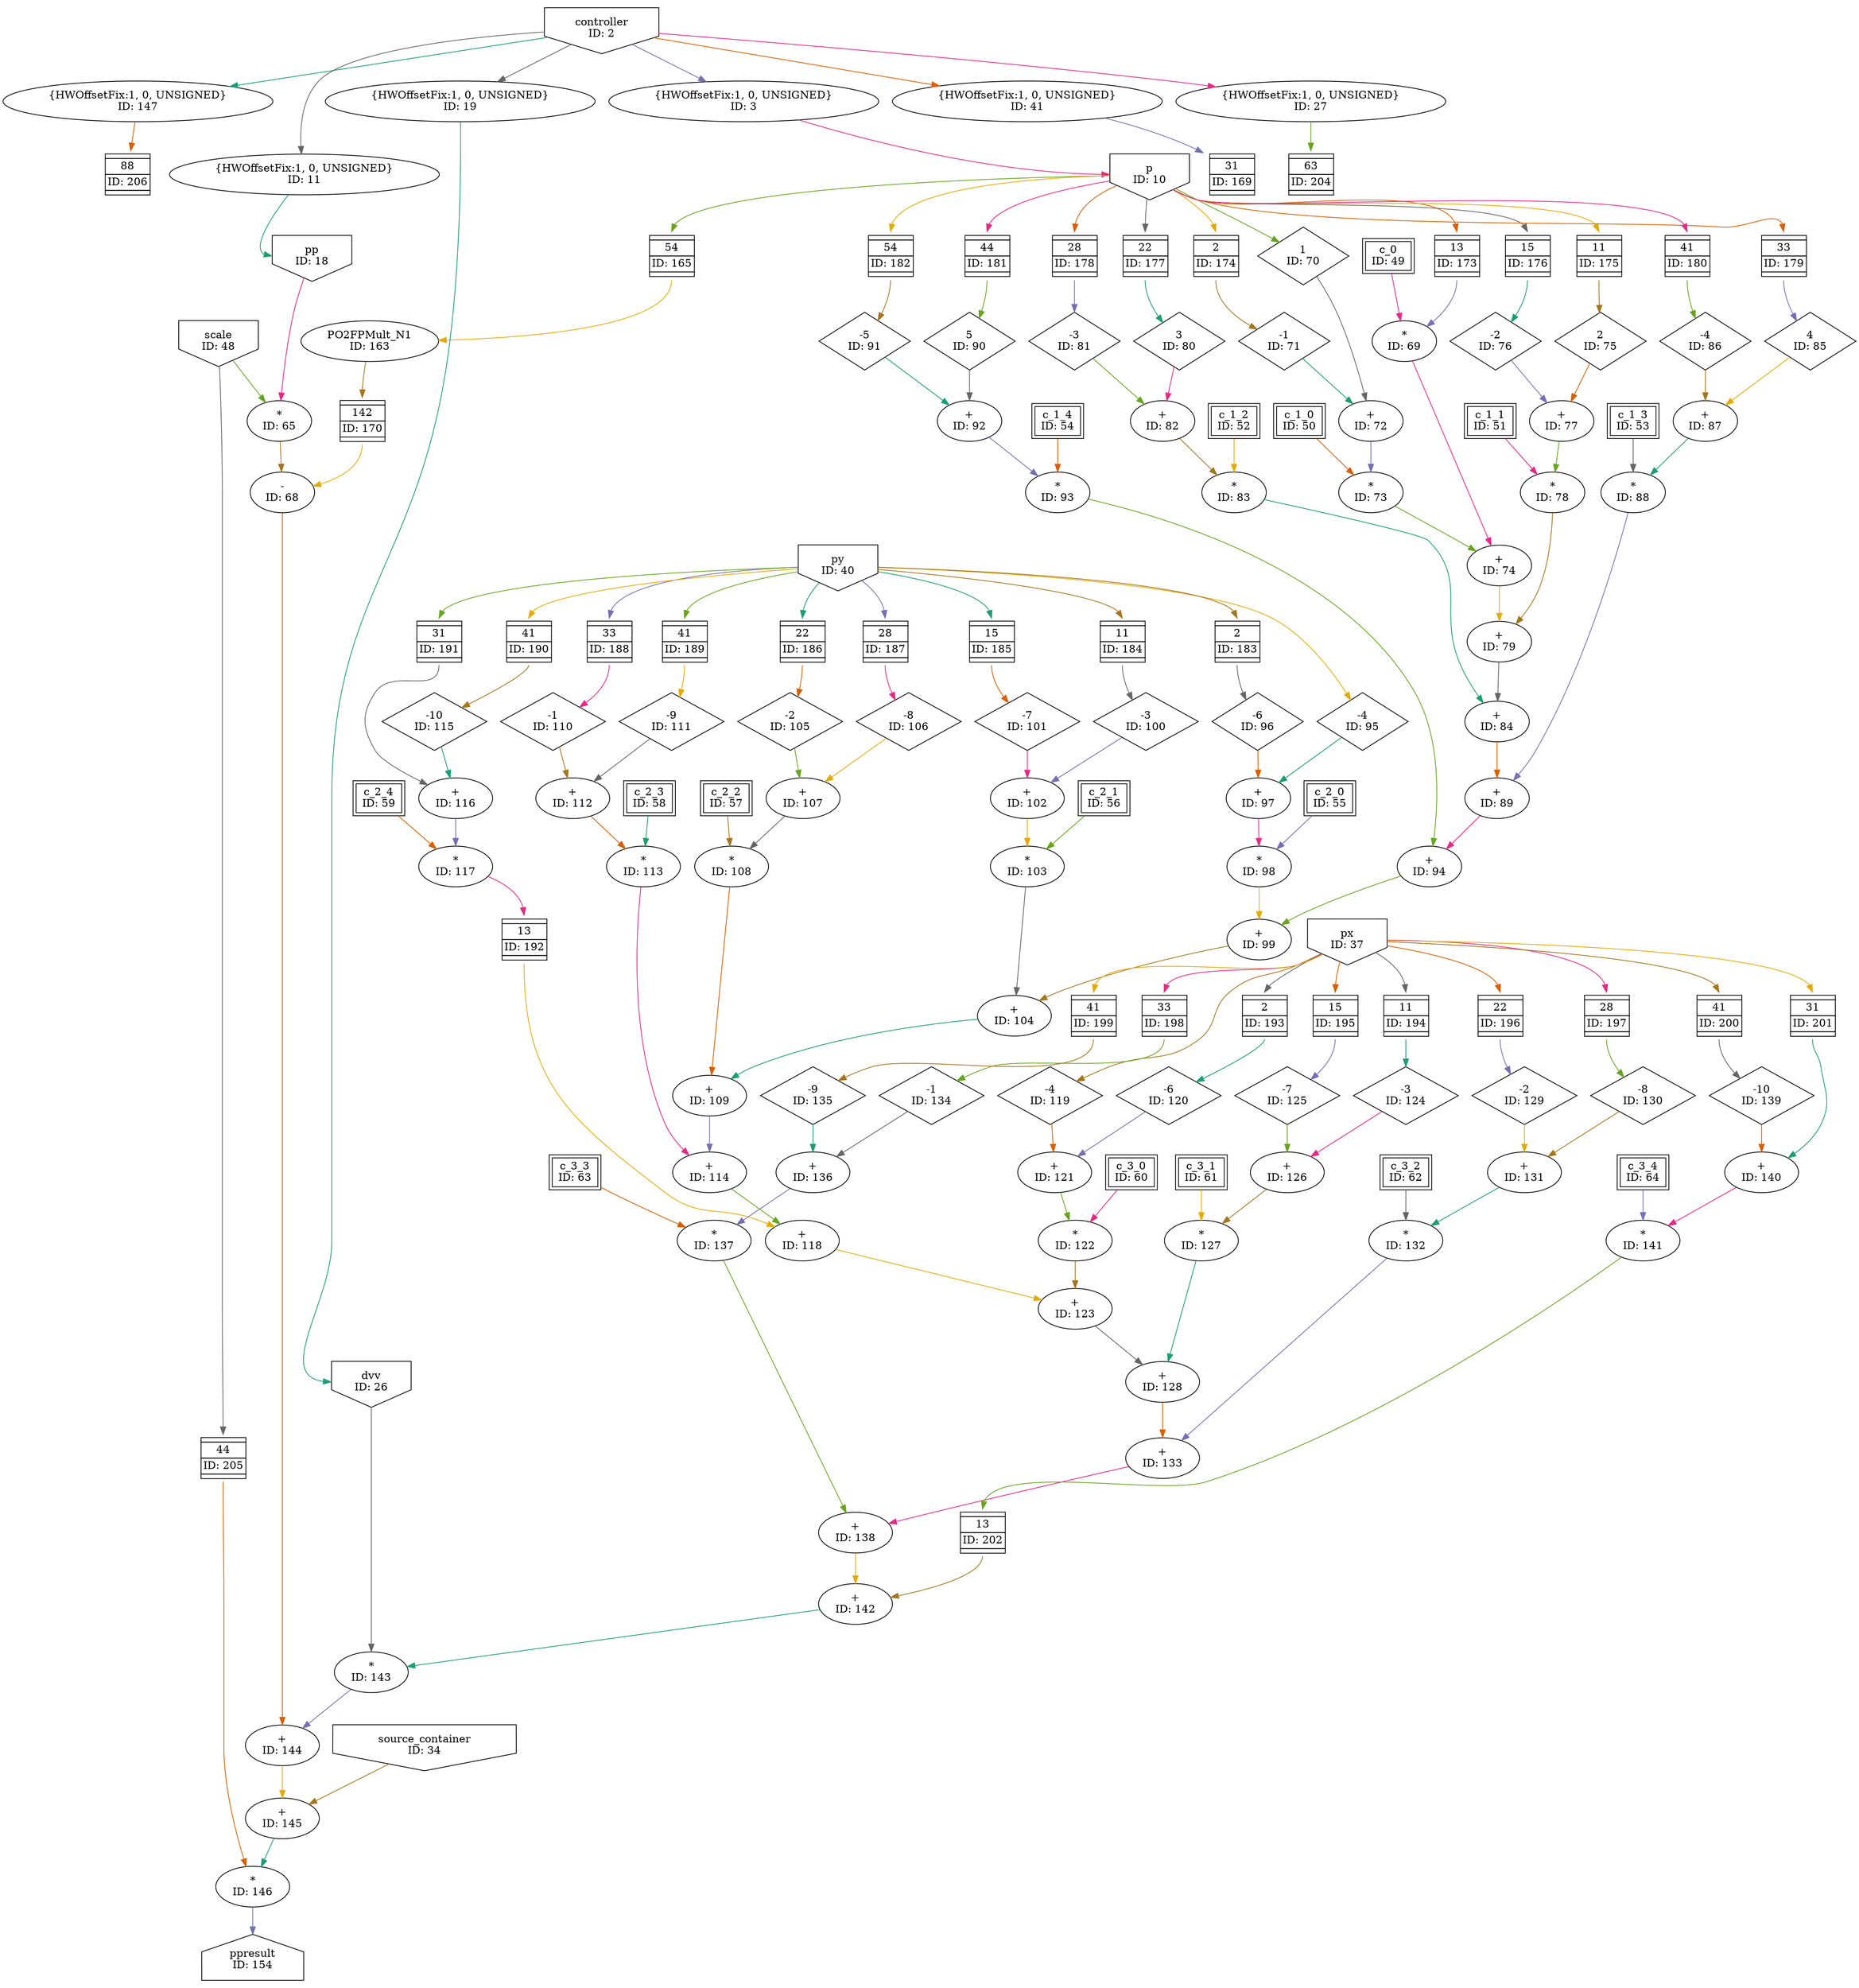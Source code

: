 digraph RTMKernel_scheduled_2{
	NodeInput2 [shape=invhouse, label="controller\nID: 2"];
	NodeCast147 [label="{HWOffsetFix:1, 0, UNSIGNED}\nID: 147"];
	NodeFIFO206 [shape=plaintext, label=<<TABLE BORDER="0" CELLSPACING="0" CELLBORDER="1"> <TR><TD></TD></TR><TR><TD>88</TD></TR><TR><TD>ID: 206</TD></TR> <TR><TD></TD></TR> </TABLE>>];
	NodeCast3 [label="{HWOffsetFix:1, 0, UNSIGNED}\nID: 3"];
	NodeInput10 [shape=invhouse, label="p\nID: 10"];
	NodeFIFO165 [shape=plaintext, label=<<TABLE BORDER="0" CELLSPACING="0" CELLBORDER="1"> <TR><TD></TD></TR><TR><TD>54</TD></TR><TR><TD>ID: 165</TD></TR> <TR><TD></TD></TR> </TABLE>>];
	NodePO2FPMult163 [label="PO2FPMult_N1\nID: 163"];
	NodeFIFO170 [shape=plaintext, label=<<TABLE BORDER="0" CELLSPACING="0" CELLBORDER="1"> <TR><TD></TD></TR><TR><TD>142</TD></TR><TR><TD>ID: 170</TD></TR> <TR><TD></TD></TR> </TABLE>>];
	NodeCast11 [label="{HWOffsetFix:1, 0, UNSIGNED}\nID: 11"];
	NodeInput18 [shape=invhouse, label="pp\nID: 18"];
	NodeCast41 [label="{HWOffsetFix:1, 0, UNSIGNED}\nID: 41"];
	NodeFIFO169 [shape=plaintext, label=<<TABLE BORDER="0" CELLSPACING="0" CELLBORDER="1"> <TR><TD></TD></TR><TR><TD>31</TD></TR><TR><TD>ID: 169</TD></TR> <TR><TD></TD></TR> </TABLE>>];
	NodeInput48 [shape=invhouse, label="scale\nID: 48"];
	NodeMul65 [label="*\nID: 65"];
	NodeSub68 [label="-\nID: 68"];
	NodeCast19 [label="{HWOffsetFix:1, 0, UNSIGNED}\nID: 19"];
	NodeInput26 [shape=invhouse, label="dvv\nID: 26"];
	NodeFIFO173 [shape=plaintext, label=<<TABLE BORDER="0" CELLSPACING="0" CELLBORDER="1"> <TR><TD></TD></TR><TR><TD>13</TD></TR><TR><TD>ID: 173</TD></TR> <TR><TD></TD></TR> </TABLE>>];
	NodeInputMappedReg49 [shape=box, peripheries=2, label="c_0\nID: 49"];
	NodeMul69 [label="*\nID: 69"];
	NodeInputMappedReg50 [shape=box, peripheries=2, label="c_1_0\nID: 50"];
	NodeStreamOffset70 [shape=diamond, label="1\nID: 70"];
	NodeFIFO174 [shape=plaintext, label=<<TABLE BORDER="0" CELLSPACING="0" CELLBORDER="1"> <TR><TD></TD></TR><TR><TD>2</TD></TR><TR><TD>ID: 174</TD></TR> <TR><TD></TD></TR> </TABLE>>];
	NodeStreamOffset71 [shape=diamond, label="-1\nID: 71"];
	NodeAdd72 [label="+\nID: 72"];
	NodeMul73 [label="*\nID: 73"];
	NodeAdd74 [label="+\nID: 74"];
	NodeInputMappedReg51 [shape=box, peripheries=2, label="c_1_1\nID: 51"];
	NodeFIFO175 [shape=plaintext, label=<<TABLE BORDER="0" CELLSPACING="0" CELLBORDER="1"> <TR><TD></TD></TR><TR><TD>11</TD></TR><TR><TD>ID: 175</TD></TR> <TR><TD></TD></TR> </TABLE>>];
	NodeStreamOffset75 [shape=diamond, label="2\nID: 75"];
	NodeFIFO176 [shape=plaintext, label=<<TABLE BORDER="0" CELLSPACING="0" CELLBORDER="1"> <TR><TD></TD></TR><TR><TD>15</TD></TR><TR><TD>ID: 176</TD></TR> <TR><TD></TD></TR> </TABLE>>];
	NodeStreamOffset76 [shape=diamond, label="-2\nID: 76"];
	NodeAdd77 [label="+\nID: 77"];
	NodeMul78 [label="*\nID: 78"];
	NodeAdd79 [label="+\nID: 79"];
	NodeInputMappedReg52 [shape=box, peripheries=2, label="c_1_2\nID: 52"];
	NodeFIFO177 [shape=plaintext, label=<<TABLE BORDER="0" CELLSPACING="0" CELLBORDER="1"> <TR><TD></TD></TR><TR><TD>22</TD></TR><TR><TD>ID: 177</TD></TR> <TR><TD></TD></TR> </TABLE>>];
	NodeStreamOffset80 [shape=diamond, label="3\nID: 80"];
	NodeFIFO178 [shape=plaintext, label=<<TABLE BORDER="0" CELLSPACING="0" CELLBORDER="1"> <TR><TD></TD></TR><TR><TD>28</TD></TR><TR><TD>ID: 178</TD></TR> <TR><TD></TD></TR> </TABLE>>];
	NodeStreamOffset81 [shape=diamond, label="-3\nID: 81"];
	NodeAdd82 [label="+\nID: 82"];
	NodeMul83 [label="*\nID: 83"];
	NodeAdd84 [label="+\nID: 84"];
	NodeInputMappedReg53 [shape=box, peripheries=2, label="c_1_3\nID: 53"];
	NodeFIFO179 [shape=plaintext, label=<<TABLE BORDER="0" CELLSPACING="0" CELLBORDER="1"> <TR><TD></TD></TR><TR><TD>33</TD></TR><TR><TD>ID: 179</TD></TR> <TR><TD></TD></TR> </TABLE>>];
	NodeStreamOffset85 [shape=diamond, label="4\nID: 85"];
	NodeFIFO180 [shape=plaintext, label=<<TABLE BORDER="0" CELLSPACING="0" CELLBORDER="1"> <TR><TD></TD></TR><TR><TD>41</TD></TR><TR><TD>ID: 180</TD></TR> <TR><TD></TD></TR> </TABLE>>];
	NodeStreamOffset86 [shape=diamond, label="-4\nID: 86"];
	NodeAdd87 [label="+\nID: 87"];
	NodeMul88 [label="*\nID: 88"];
	NodeAdd89 [label="+\nID: 89"];
	NodeInputMappedReg54 [shape=box, peripheries=2, label="c_1_4\nID: 54"];
	NodeFIFO181 [shape=plaintext, label=<<TABLE BORDER="0" CELLSPACING="0" CELLBORDER="1"> <TR><TD></TD></TR><TR><TD>44</TD></TR><TR><TD>ID: 181</TD></TR> <TR><TD></TD></TR> </TABLE>>];
	NodeStreamOffset90 [shape=diamond, label="5\nID: 90"];
	NodeFIFO182 [shape=plaintext, label=<<TABLE BORDER="0" CELLSPACING="0" CELLBORDER="1"> <TR><TD></TD></TR><TR><TD>54</TD></TR><TR><TD>ID: 182</TD></TR> <TR><TD></TD></TR> </TABLE>>];
	NodeStreamOffset91 [shape=diamond, label="-5\nID: 91"];
	NodeAdd92 [label="+\nID: 92"];
	NodeMul93 [label="*\nID: 93"];
	NodeAdd94 [label="+\nID: 94"];
	NodeInputMappedReg55 [shape=box, peripheries=2, label="c_2_0\nID: 55"];
	NodeInput40 [shape=invhouse, label="py\nID: 40"];
	NodeStreamOffset95 [shape=diamond, label="-4\nID: 95"];
	NodeFIFO183 [shape=plaintext, label=<<TABLE BORDER="0" CELLSPACING="0" CELLBORDER="1"> <TR><TD></TD></TR><TR><TD>2</TD></TR><TR><TD>ID: 183</TD></TR> <TR><TD></TD></TR> </TABLE>>];
	NodeStreamOffset96 [shape=diamond, label="-6\nID: 96"];
	NodeAdd97 [label="+\nID: 97"];
	NodeMul98 [label="*\nID: 98"];
	NodeAdd99 [label="+\nID: 99"];
	NodeInputMappedReg56 [shape=box, peripheries=2, label="c_2_1\nID: 56"];
	NodeFIFO184 [shape=plaintext, label=<<TABLE BORDER="0" CELLSPACING="0" CELLBORDER="1"> <TR><TD></TD></TR><TR><TD>11</TD></TR><TR><TD>ID: 184</TD></TR> <TR><TD></TD></TR> </TABLE>>];
	NodeStreamOffset100 [shape=diamond, label="-3\nID: 100"];
	NodeFIFO185 [shape=plaintext, label=<<TABLE BORDER="0" CELLSPACING="0" CELLBORDER="1"> <TR><TD></TD></TR><TR><TD>15</TD></TR><TR><TD>ID: 185</TD></TR> <TR><TD></TD></TR> </TABLE>>];
	NodeStreamOffset101 [shape=diamond, label="-7\nID: 101"];
	NodeAdd102 [label="+\nID: 102"];
	NodeMul103 [label="*\nID: 103"];
	NodeAdd104 [label="+\nID: 104"];
	NodeInputMappedReg57 [shape=box, peripheries=2, label="c_2_2\nID: 57"];
	NodeFIFO186 [shape=plaintext, label=<<TABLE BORDER="0" CELLSPACING="0" CELLBORDER="1"> <TR><TD></TD></TR><TR><TD>22</TD></TR><TR><TD>ID: 186</TD></TR> <TR><TD></TD></TR> </TABLE>>];
	NodeStreamOffset105 [shape=diamond, label="-2\nID: 105"];
	NodeFIFO187 [shape=plaintext, label=<<TABLE BORDER="0" CELLSPACING="0" CELLBORDER="1"> <TR><TD></TD></TR><TR><TD>28</TD></TR><TR><TD>ID: 187</TD></TR> <TR><TD></TD></TR> </TABLE>>];
	NodeStreamOffset106 [shape=diamond, label="-8\nID: 106"];
	NodeAdd107 [label="+\nID: 107"];
	NodeMul108 [label="*\nID: 108"];
	NodeAdd109 [label="+\nID: 109"];
	NodeInputMappedReg58 [shape=box, peripheries=2, label="c_2_3\nID: 58"];
	NodeFIFO188 [shape=plaintext, label=<<TABLE BORDER="0" CELLSPACING="0" CELLBORDER="1"> <TR><TD></TD></TR><TR><TD>33</TD></TR><TR><TD>ID: 188</TD></TR> <TR><TD></TD></TR> </TABLE>>];
	NodeStreamOffset110 [shape=diamond, label="-1\nID: 110"];
	NodeFIFO189 [shape=plaintext, label=<<TABLE BORDER="0" CELLSPACING="0" CELLBORDER="1"> <TR><TD></TD></TR><TR><TD>41</TD></TR><TR><TD>ID: 189</TD></TR> <TR><TD></TD></TR> </TABLE>>];
	NodeStreamOffset111 [shape=diamond, label="-9\nID: 111"];
	NodeAdd112 [label="+\nID: 112"];
	NodeMul113 [label="*\nID: 113"];
	NodeAdd114 [label="+\nID: 114"];
	NodeInputMappedReg59 [shape=box, peripheries=2, label="c_2_4\nID: 59"];
	NodeFIFO191 [shape=plaintext, label=<<TABLE BORDER="0" CELLSPACING="0" CELLBORDER="1"> <TR><TD></TD></TR><TR><TD>31</TD></TR><TR><TD>ID: 191</TD></TR> <TR><TD></TD></TR> </TABLE>>];
	NodeFIFO190 [shape=plaintext, label=<<TABLE BORDER="0" CELLSPACING="0" CELLBORDER="1"> <TR><TD></TD></TR><TR><TD>41</TD></TR><TR><TD>ID: 190</TD></TR> <TR><TD></TD></TR> </TABLE>>];
	NodeStreamOffset115 [shape=diamond, label="-10\nID: 115"];
	NodeAdd116 [label="+\nID: 116"];
	NodeMul117 [label="*\nID: 117"];
	NodeFIFO192 [shape=plaintext, label=<<TABLE BORDER="0" CELLSPACING="0" CELLBORDER="1"> <TR><TD></TD></TR><TR><TD>13</TD></TR><TR><TD>ID: 192</TD></TR> <TR><TD></TD></TR> </TABLE>>];
	NodeAdd118 [label="+\nID: 118"];
	NodeInputMappedReg60 [shape=box, peripheries=2, label="c_3_0\nID: 60"];
	NodeInput37 [shape=invhouse, label="px\nID: 37"];
	NodeStreamOffset119 [shape=diamond, label="-4\nID: 119"];
	NodeFIFO193 [shape=plaintext, label=<<TABLE BORDER="0" CELLSPACING="0" CELLBORDER="1"> <TR><TD></TD></TR><TR><TD>2</TD></TR><TR><TD>ID: 193</TD></TR> <TR><TD></TD></TR> </TABLE>>];
	NodeStreamOffset120 [shape=diamond, label="-6\nID: 120"];
	NodeAdd121 [label="+\nID: 121"];
	NodeMul122 [label="*\nID: 122"];
	NodeAdd123 [label="+\nID: 123"];
	NodeInputMappedReg61 [shape=box, peripheries=2, label="c_3_1\nID: 61"];
	NodeFIFO194 [shape=plaintext, label=<<TABLE BORDER="0" CELLSPACING="0" CELLBORDER="1"> <TR><TD></TD></TR><TR><TD>11</TD></TR><TR><TD>ID: 194</TD></TR> <TR><TD></TD></TR> </TABLE>>];
	NodeStreamOffset124 [shape=diamond, label="-3\nID: 124"];
	NodeFIFO195 [shape=plaintext, label=<<TABLE BORDER="0" CELLSPACING="0" CELLBORDER="1"> <TR><TD></TD></TR><TR><TD>15</TD></TR><TR><TD>ID: 195</TD></TR> <TR><TD></TD></TR> </TABLE>>];
	NodeStreamOffset125 [shape=diamond, label="-7\nID: 125"];
	NodeAdd126 [label="+\nID: 126"];
	NodeMul127 [label="*\nID: 127"];
	NodeAdd128 [label="+\nID: 128"];
	NodeInputMappedReg62 [shape=box, peripheries=2, label="c_3_2\nID: 62"];
	NodeFIFO196 [shape=plaintext, label=<<TABLE BORDER="0" CELLSPACING="0" CELLBORDER="1"> <TR><TD></TD></TR><TR><TD>22</TD></TR><TR><TD>ID: 196</TD></TR> <TR><TD></TD></TR> </TABLE>>];
	NodeStreamOffset129 [shape=diamond, label="-2\nID: 129"];
	NodeFIFO197 [shape=plaintext, label=<<TABLE BORDER="0" CELLSPACING="0" CELLBORDER="1"> <TR><TD></TD></TR><TR><TD>28</TD></TR><TR><TD>ID: 197</TD></TR> <TR><TD></TD></TR> </TABLE>>];
	NodeStreamOffset130 [shape=diamond, label="-8\nID: 130"];
	NodeAdd131 [label="+\nID: 131"];
	NodeMul132 [label="*\nID: 132"];
	NodeAdd133 [label="+\nID: 133"];
	NodeInputMappedReg63 [shape=box, peripheries=2, label="c_3_3\nID: 63"];
	NodeFIFO198 [shape=plaintext, label=<<TABLE BORDER="0" CELLSPACING="0" CELLBORDER="1"> <TR><TD></TD></TR><TR><TD>33</TD></TR><TR><TD>ID: 198</TD></TR> <TR><TD></TD></TR> </TABLE>>];
	NodeStreamOffset134 [shape=diamond, label="-1\nID: 134"];
	NodeFIFO199 [shape=plaintext, label=<<TABLE BORDER="0" CELLSPACING="0" CELLBORDER="1"> <TR><TD></TD></TR><TR><TD>41</TD></TR><TR><TD>ID: 199</TD></TR> <TR><TD></TD></TR> </TABLE>>];
	NodeStreamOffset135 [shape=diamond, label="-9\nID: 135"];
	NodeAdd136 [label="+\nID: 136"];
	NodeMul137 [label="*\nID: 137"];
	NodeAdd138 [label="+\nID: 138"];
	NodeInputMappedReg64 [shape=box, peripheries=2, label="c_3_4\nID: 64"];
	NodeFIFO201 [shape=plaintext, label=<<TABLE BORDER="0" CELLSPACING="0" CELLBORDER="1"> <TR><TD></TD></TR><TR><TD>31</TD></TR><TR><TD>ID: 201</TD></TR> <TR><TD></TD></TR> </TABLE>>];
	NodeFIFO200 [shape=plaintext, label=<<TABLE BORDER="0" CELLSPACING="0" CELLBORDER="1"> <TR><TD></TD></TR><TR><TD>41</TD></TR><TR><TD>ID: 200</TD></TR> <TR><TD></TD></TR> </TABLE>>];
	NodeStreamOffset139 [shape=diamond, label="-10\nID: 139"];
	NodeAdd140 [label="+\nID: 140"];
	NodeMul141 [label="*\nID: 141"];
	NodeFIFO202 [shape=plaintext, label=<<TABLE BORDER="0" CELLSPACING="0" CELLBORDER="1"> <TR><TD></TD></TR><TR><TD>13</TD></TR><TR><TD>ID: 202</TD></TR> <TR><TD></TD></TR> </TABLE>>];
	NodeAdd142 [label="+\nID: 142"];
	NodeMul143 [label="*\nID: 143"];
	NodeAdd144 [label="+\nID: 144"];
	NodeCast27 [label="{HWOffsetFix:1, 0, UNSIGNED}\nID: 27"];
	NodeFIFO204 [shape=plaintext, label=<<TABLE BORDER="0" CELLSPACING="0" CELLBORDER="1"> <TR><TD></TD></TR><TR><TD>63</TD></TR><TR><TD>ID: 204</TD></TR> <TR><TD></TD></TR> </TABLE>>];
	NodeInput34 [shape=invhouse, label="source_container\nID: 34"];
	NodeAdd145 [label="+\nID: 145"];
	NodeFIFO205 [shape=plaintext, label=<<TABLE BORDER="0" CELLSPACING="0" CELLBORDER="1"> <TR><TD></TD></TR><TR><TD>44</TD></TR><TR><TD>ID: 205</TD></TR> <TR><TD></TD></TR> </TABLE>>];
	NodeMul146 [label="*\nID: 146"];
	NodeOutput154 [shape=house, label="ppresult\nID: 154"];
	NodeInput2 -> NodeCast147[color="/dark28/1" photon_data="EDGE,SrcNode:2,SrcNodePort:data"];
	NodeCast147 -> NodeFIFO206[color="/dark28/2" ];
	NodeInput2 -> NodeCast3[color="/dark28/3" photon_data="EDGE,SrcNode:2,SrcNodePort:data"];
	NodeCast3 -> NodeInput10[headport="w" color="/dark28/4" ];
	NodeInput10 -> NodeFIFO165[headport="n" color="/dark28/5" photon_data="EDGE,SrcNode:10,SrcNodePort:data"];
	NodeFIFO165 -> NodePO2FPMult163[tailport="s" color="/dark28/6" photon_data="EDGE,SrcNode:165,SrcNodePort:output"];
	NodePO2FPMult163 -> NodeFIFO170[headport="n" color="/dark28/7" photon_data="EDGE,SrcNode:163,SrcNodePort:floatOut"];
	NodeInput2 -> NodeCast11[color="/dark28/8" photon_data="EDGE,SrcNode:2,SrcNodePort:data"];
	NodeCast11 -> NodeInput18[headport="w" color="/dark28/1" ];
	NodeInput2 -> NodeCast41[color="/dark28/2" photon_data="EDGE,SrcNode:2,SrcNodePort:data"];
	NodeCast41 -> NodeFIFO169[color="/dark28/3" ];
	NodeInput18 -> NodeMul65[color="/dark28/4" photon_data="EDGE,SrcNode:18,SrcNodePort:data"];
	NodeInput48 -> NodeMul65[color="/dark28/5" photon_data="EDGE,SrcNode:48,SrcNodePort:data"];
	NodeFIFO170 -> NodeSub68[tailport="s" color="/dark28/6" photon_data="EDGE,SrcNode:170,SrcNodePort:output"];
	NodeMul65 -> NodeSub68[color="/dark28/7" photon_data="EDGE,SrcNode:65,SrcNodePort:result"];
	NodeInput2 -> NodeCast19[color="/dark28/8" photon_data="EDGE,SrcNode:2,SrcNodePort:data"];
	NodeCast19 -> NodeInput26[headport="w" color="/dark28/1" ];
	NodeInput10 -> NodeFIFO173[headport="n" color="/dark28/2" photon_data="EDGE,SrcNode:10,SrcNodePort:data"];
	NodeFIFO173 -> NodeMul69[tailport="s" color="/dark28/3" photon_data="EDGE,SrcNode:173,SrcNodePort:output"];
	NodeInputMappedReg49 -> NodeMul69[color="/dark28/4" photon_data="EDGE,SrcNode:49,SrcNodePort:c_0"];
	NodeInput10 -> NodeStreamOffset70[color="/dark28/5" photon_data="EDGE,SrcNode:10,SrcNodePort:data"];
	NodeInput10 -> NodeFIFO174[headport="n" color="/dark28/6" photon_data="EDGE,SrcNode:10,SrcNodePort:data"];
	NodeFIFO174 -> NodeStreamOffset71[tailport="s" color="/dark28/7" photon_data="EDGE,SrcNode:174,SrcNodePort:output"];
	NodeStreamOffset70 -> NodeAdd72[color="/dark28/8" photon_data="EDGE,SrcNode:70,SrcNodePort:output"];
	NodeStreamOffset71 -> NodeAdd72[color="/dark28/1" photon_data="EDGE,SrcNode:71,SrcNodePort:output"];
	NodeInputMappedReg50 -> NodeMul73[color="/dark28/2" photon_data="EDGE,SrcNode:50,SrcNodePort:c_1_0"];
	NodeAdd72 -> NodeMul73[color="/dark28/3" photon_data="EDGE,SrcNode:72,SrcNodePort:result"];
	NodeMul69 -> NodeAdd74[color="/dark28/4" photon_data="EDGE,SrcNode:69,SrcNodePort:result"];
	NodeMul73 -> NodeAdd74[color="/dark28/5" photon_data="EDGE,SrcNode:73,SrcNodePort:result"];
	NodeInput10 -> NodeFIFO175[headport="n" color="/dark28/6" photon_data="EDGE,SrcNode:10,SrcNodePort:data"];
	NodeFIFO175 -> NodeStreamOffset75[tailport="s" color="/dark28/7" photon_data="EDGE,SrcNode:175,SrcNodePort:output"];
	NodeInput10 -> NodeFIFO176[headport="n" color="/dark28/8" photon_data="EDGE,SrcNode:10,SrcNodePort:data"];
	NodeFIFO176 -> NodeStreamOffset76[tailport="s" color="/dark28/1" photon_data="EDGE,SrcNode:176,SrcNodePort:output"];
	NodeStreamOffset75 -> NodeAdd77[color="/dark28/2" photon_data="EDGE,SrcNode:75,SrcNodePort:output"];
	NodeStreamOffset76 -> NodeAdd77[color="/dark28/3" photon_data="EDGE,SrcNode:76,SrcNodePort:output"];
	NodeInputMappedReg51 -> NodeMul78[color="/dark28/4" photon_data="EDGE,SrcNode:51,SrcNodePort:c_1_1"];
	NodeAdd77 -> NodeMul78[color="/dark28/5" photon_data="EDGE,SrcNode:77,SrcNodePort:result"];
	NodeAdd74 -> NodeAdd79[color="/dark28/6" photon_data="EDGE,SrcNode:74,SrcNodePort:result"];
	NodeMul78 -> NodeAdd79[color="/dark28/7" photon_data="EDGE,SrcNode:78,SrcNodePort:result"];
	NodeInput10 -> NodeFIFO177[headport="n" color="/dark28/8" photon_data="EDGE,SrcNode:10,SrcNodePort:data"];
	NodeFIFO177 -> NodeStreamOffset80[tailport="s" color="/dark28/1" photon_data="EDGE,SrcNode:177,SrcNodePort:output"];
	NodeInput10 -> NodeFIFO178[headport="n" color="/dark28/2" photon_data="EDGE,SrcNode:10,SrcNodePort:data"];
	NodeFIFO178 -> NodeStreamOffset81[tailport="s" color="/dark28/3" photon_data="EDGE,SrcNode:178,SrcNodePort:output"];
	NodeStreamOffset80 -> NodeAdd82[color="/dark28/4" photon_data="EDGE,SrcNode:80,SrcNodePort:output"];
	NodeStreamOffset81 -> NodeAdd82[color="/dark28/5" photon_data="EDGE,SrcNode:81,SrcNodePort:output"];
	NodeInputMappedReg52 -> NodeMul83[color="/dark28/6" photon_data="EDGE,SrcNode:52,SrcNodePort:c_1_2"];
	NodeAdd82 -> NodeMul83[color="/dark28/7" photon_data="EDGE,SrcNode:82,SrcNodePort:result"];
	NodeAdd79 -> NodeAdd84[color="/dark28/8" photon_data="EDGE,SrcNode:79,SrcNodePort:result"];
	NodeMul83 -> NodeAdd84[color="/dark28/1" photon_data="EDGE,SrcNode:83,SrcNodePort:result"];
	NodeInput10 -> NodeFIFO179[headport="n" color="/dark28/2" photon_data="EDGE,SrcNode:10,SrcNodePort:data"];
	NodeFIFO179 -> NodeStreamOffset85[tailport="s" color="/dark28/3" photon_data="EDGE,SrcNode:179,SrcNodePort:output"];
	NodeInput10 -> NodeFIFO180[headport="n" color="/dark28/4" photon_data="EDGE,SrcNode:10,SrcNodePort:data"];
	NodeFIFO180 -> NodeStreamOffset86[tailport="s" color="/dark28/5" photon_data="EDGE,SrcNode:180,SrcNodePort:output"];
	NodeStreamOffset85 -> NodeAdd87[color="/dark28/6" photon_data="EDGE,SrcNode:85,SrcNodePort:output"];
	NodeStreamOffset86 -> NodeAdd87[color="/dark28/7" photon_data="EDGE,SrcNode:86,SrcNodePort:output"];
	NodeInputMappedReg53 -> NodeMul88[color="/dark28/8" photon_data="EDGE,SrcNode:53,SrcNodePort:c_1_3"];
	NodeAdd87 -> NodeMul88[color="/dark28/1" photon_data="EDGE,SrcNode:87,SrcNodePort:result"];
	NodeAdd84 -> NodeAdd89[color="/dark28/2" photon_data="EDGE,SrcNode:84,SrcNodePort:result"];
	NodeMul88 -> NodeAdd89[color="/dark28/3" photon_data="EDGE,SrcNode:88,SrcNodePort:result"];
	NodeInput10 -> NodeFIFO181[headport="n" color="/dark28/4" photon_data="EDGE,SrcNode:10,SrcNodePort:data"];
	NodeFIFO181 -> NodeStreamOffset90[tailport="s" color="/dark28/5" photon_data="EDGE,SrcNode:181,SrcNodePort:output"];
	NodeInput10 -> NodeFIFO182[headport="n" color="/dark28/6" photon_data="EDGE,SrcNode:10,SrcNodePort:data"];
	NodeFIFO182 -> NodeStreamOffset91[tailport="s" color="/dark28/7" photon_data="EDGE,SrcNode:182,SrcNodePort:output"];
	NodeStreamOffset90 -> NodeAdd92[color="/dark28/8" photon_data="EDGE,SrcNode:90,SrcNodePort:output"];
	NodeStreamOffset91 -> NodeAdd92[color="/dark28/1" photon_data="EDGE,SrcNode:91,SrcNodePort:output"];
	NodeInputMappedReg54 -> NodeMul93[color="/dark28/2" photon_data="EDGE,SrcNode:54,SrcNodePort:c_1_4"];
	NodeAdd92 -> NodeMul93[color="/dark28/3" photon_data="EDGE,SrcNode:92,SrcNodePort:result"];
	NodeAdd89 -> NodeAdd94[color="/dark28/4" photon_data="EDGE,SrcNode:89,SrcNodePort:result"];
	NodeMul93 -> NodeAdd94[color="/dark28/5" photon_data="EDGE,SrcNode:93,SrcNodePort:result"];
	NodeInput40 -> NodeStreamOffset95[color="/dark28/6" photon_data="EDGE,SrcNode:40,SrcNodePort:data"];
	NodeInput40 -> NodeFIFO183[headport="n" color="/dark28/7" photon_data="EDGE,SrcNode:40,SrcNodePort:data"];
	NodeFIFO183 -> NodeStreamOffset96[tailport="s" color="/dark28/8" photon_data="EDGE,SrcNode:183,SrcNodePort:output"];
	NodeStreamOffset95 -> NodeAdd97[color="/dark28/1" photon_data="EDGE,SrcNode:95,SrcNodePort:output"];
	NodeStreamOffset96 -> NodeAdd97[color="/dark28/2" photon_data="EDGE,SrcNode:96,SrcNodePort:output"];
	NodeInputMappedReg55 -> NodeMul98[color="/dark28/3" photon_data="EDGE,SrcNode:55,SrcNodePort:c_2_0"];
	NodeAdd97 -> NodeMul98[color="/dark28/4" photon_data="EDGE,SrcNode:97,SrcNodePort:result"];
	NodeAdd94 -> NodeAdd99[color="/dark28/5" photon_data="EDGE,SrcNode:94,SrcNodePort:result"];
	NodeMul98 -> NodeAdd99[color="/dark28/6" photon_data="EDGE,SrcNode:98,SrcNodePort:result"];
	NodeInput40 -> NodeFIFO184[headport="n" color="/dark28/7" photon_data="EDGE,SrcNode:40,SrcNodePort:data"];
	NodeFIFO184 -> NodeStreamOffset100[tailport="s" color="/dark28/8" photon_data="EDGE,SrcNode:184,SrcNodePort:output"];
	NodeInput40 -> NodeFIFO185[headport="n" color="/dark28/1" photon_data="EDGE,SrcNode:40,SrcNodePort:data"];
	NodeFIFO185 -> NodeStreamOffset101[tailport="s" color="/dark28/2" photon_data="EDGE,SrcNode:185,SrcNodePort:output"];
	NodeStreamOffset100 -> NodeAdd102[color="/dark28/3" photon_data="EDGE,SrcNode:100,SrcNodePort:output"];
	NodeStreamOffset101 -> NodeAdd102[color="/dark28/4" photon_data="EDGE,SrcNode:101,SrcNodePort:output"];
	NodeInputMappedReg56 -> NodeMul103[color="/dark28/5" photon_data="EDGE,SrcNode:56,SrcNodePort:c_2_1"];
	NodeAdd102 -> NodeMul103[color="/dark28/6" photon_data="EDGE,SrcNode:102,SrcNodePort:result"];
	NodeAdd99 -> NodeAdd104[color="/dark28/7" photon_data="EDGE,SrcNode:99,SrcNodePort:result"];
	NodeMul103 -> NodeAdd104[color="/dark28/8" photon_data="EDGE,SrcNode:103,SrcNodePort:result"];
	NodeInput40 -> NodeFIFO186[headport="n" color="/dark28/1" photon_data="EDGE,SrcNode:40,SrcNodePort:data"];
	NodeFIFO186 -> NodeStreamOffset105[tailport="s" color="/dark28/2" photon_data="EDGE,SrcNode:186,SrcNodePort:output"];
	NodeInput40 -> NodeFIFO187[headport="n" color="/dark28/3" photon_data="EDGE,SrcNode:40,SrcNodePort:data"];
	NodeFIFO187 -> NodeStreamOffset106[tailport="s" color="/dark28/4" photon_data="EDGE,SrcNode:187,SrcNodePort:output"];
	NodeStreamOffset105 -> NodeAdd107[color="/dark28/5" photon_data="EDGE,SrcNode:105,SrcNodePort:output"];
	NodeStreamOffset106 -> NodeAdd107[color="/dark28/6" photon_data="EDGE,SrcNode:106,SrcNodePort:output"];
	NodeInputMappedReg57 -> NodeMul108[color="/dark28/7" photon_data="EDGE,SrcNode:57,SrcNodePort:c_2_2"];
	NodeAdd107 -> NodeMul108[color="/dark28/8" photon_data="EDGE,SrcNode:107,SrcNodePort:result"];
	NodeAdd104 -> NodeAdd109[color="/dark28/1" photon_data="EDGE,SrcNode:104,SrcNodePort:result"];
	NodeMul108 -> NodeAdd109[color="/dark28/2" photon_data="EDGE,SrcNode:108,SrcNodePort:result"];
	NodeInput40 -> NodeFIFO188[headport="n" color="/dark28/3" photon_data="EDGE,SrcNode:40,SrcNodePort:data"];
	NodeFIFO188 -> NodeStreamOffset110[tailport="s" color="/dark28/4" photon_data="EDGE,SrcNode:188,SrcNodePort:output"];
	NodeInput40 -> NodeFIFO189[headport="n" color="/dark28/5" photon_data="EDGE,SrcNode:40,SrcNodePort:data"];
	NodeFIFO189 -> NodeStreamOffset111[tailport="s" color="/dark28/6" photon_data="EDGE,SrcNode:189,SrcNodePort:output"];
	NodeStreamOffset110 -> NodeAdd112[color="/dark28/7" photon_data="EDGE,SrcNode:110,SrcNodePort:output"];
	NodeStreamOffset111 -> NodeAdd112[color="/dark28/8" photon_data="EDGE,SrcNode:111,SrcNodePort:output"];
	NodeInputMappedReg58 -> NodeMul113[color="/dark28/1" photon_data="EDGE,SrcNode:58,SrcNodePort:c_2_3"];
	NodeAdd112 -> NodeMul113[color="/dark28/2" photon_data="EDGE,SrcNode:112,SrcNodePort:result"];
	NodeAdd109 -> NodeAdd114[color="/dark28/3" photon_data="EDGE,SrcNode:109,SrcNodePort:result"];
	NodeMul113 -> NodeAdd114[color="/dark28/4" photon_data="EDGE,SrcNode:113,SrcNodePort:result"];
	NodeInput40 -> NodeFIFO191[headport="n" color="/dark28/5" photon_data="EDGE,SrcNode:40,SrcNodePort:data"];
	NodeInput40 -> NodeFIFO190[headport="n" color="/dark28/6" photon_data="EDGE,SrcNode:40,SrcNodePort:data"];
	NodeFIFO190 -> NodeStreamOffset115[tailport="s" color="/dark28/7" photon_data="EDGE,SrcNode:190,SrcNodePort:output"];
	NodeFIFO191 -> NodeAdd116[tailport="s" color="/dark28/8" photon_data="EDGE,SrcNode:191,SrcNodePort:output"];
	NodeStreamOffset115 -> NodeAdd116[color="/dark28/1" photon_data="EDGE,SrcNode:115,SrcNodePort:output"];
	NodeInputMappedReg59 -> NodeMul117[color="/dark28/2" photon_data="EDGE,SrcNode:59,SrcNodePort:c_2_4"];
	NodeAdd116 -> NodeMul117[color="/dark28/3" photon_data="EDGE,SrcNode:116,SrcNodePort:result"];
	NodeMul117 -> NodeFIFO192[headport="n" color="/dark28/4" photon_data="EDGE,SrcNode:117,SrcNodePort:result"];
	NodeAdd114 -> NodeAdd118[color="/dark28/5" photon_data="EDGE,SrcNode:114,SrcNodePort:result"];
	NodeFIFO192 -> NodeAdd118[tailport="s" color="/dark28/6" photon_data="EDGE,SrcNode:192,SrcNodePort:output"];
	NodeInput37 -> NodeStreamOffset119[color="/dark28/7" photon_data="EDGE,SrcNode:37,SrcNodePort:data"];
	NodeInput37 -> NodeFIFO193[headport="n" color="/dark28/8" photon_data="EDGE,SrcNode:37,SrcNodePort:data"];
	NodeFIFO193 -> NodeStreamOffset120[tailport="s" color="/dark28/1" photon_data="EDGE,SrcNode:193,SrcNodePort:output"];
	NodeStreamOffset119 -> NodeAdd121[color="/dark28/2" photon_data="EDGE,SrcNode:119,SrcNodePort:output"];
	NodeStreamOffset120 -> NodeAdd121[color="/dark28/3" photon_data="EDGE,SrcNode:120,SrcNodePort:output"];
	NodeInputMappedReg60 -> NodeMul122[color="/dark28/4" photon_data="EDGE,SrcNode:60,SrcNodePort:c_3_0"];
	NodeAdd121 -> NodeMul122[color="/dark28/5" photon_data="EDGE,SrcNode:121,SrcNodePort:result"];
	NodeAdd118 -> NodeAdd123[color="/dark28/6" photon_data="EDGE,SrcNode:118,SrcNodePort:result"];
	NodeMul122 -> NodeAdd123[color="/dark28/7" photon_data="EDGE,SrcNode:122,SrcNodePort:result"];
	NodeInput37 -> NodeFIFO194[headport="n" color="/dark28/8" photon_data="EDGE,SrcNode:37,SrcNodePort:data"];
	NodeFIFO194 -> NodeStreamOffset124[tailport="s" color="/dark28/1" photon_data="EDGE,SrcNode:194,SrcNodePort:output"];
	NodeInput37 -> NodeFIFO195[headport="n" color="/dark28/2" photon_data="EDGE,SrcNode:37,SrcNodePort:data"];
	NodeFIFO195 -> NodeStreamOffset125[tailport="s" color="/dark28/3" photon_data="EDGE,SrcNode:195,SrcNodePort:output"];
	NodeStreamOffset124 -> NodeAdd126[color="/dark28/4" photon_data="EDGE,SrcNode:124,SrcNodePort:output"];
	NodeStreamOffset125 -> NodeAdd126[color="/dark28/5" photon_data="EDGE,SrcNode:125,SrcNodePort:output"];
	NodeInputMappedReg61 -> NodeMul127[color="/dark28/6" photon_data="EDGE,SrcNode:61,SrcNodePort:c_3_1"];
	NodeAdd126 -> NodeMul127[color="/dark28/7" photon_data="EDGE,SrcNode:126,SrcNodePort:result"];
	NodeAdd123 -> NodeAdd128[color="/dark28/8" photon_data="EDGE,SrcNode:123,SrcNodePort:result"];
	NodeMul127 -> NodeAdd128[color="/dark28/1" photon_data="EDGE,SrcNode:127,SrcNodePort:result"];
	NodeInput37 -> NodeFIFO196[headport="n" color="/dark28/2" photon_data="EDGE,SrcNode:37,SrcNodePort:data"];
	NodeFIFO196 -> NodeStreamOffset129[tailport="s" color="/dark28/3" photon_data="EDGE,SrcNode:196,SrcNodePort:output"];
	NodeInput37 -> NodeFIFO197[headport="n" color="/dark28/4" photon_data="EDGE,SrcNode:37,SrcNodePort:data"];
	NodeFIFO197 -> NodeStreamOffset130[tailport="s" color="/dark28/5" photon_data="EDGE,SrcNode:197,SrcNodePort:output"];
	NodeStreamOffset129 -> NodeAdd131[color="/dark28/6" photon_data="EDGE,SrcNode:129,SrcNodePort:output"];
	NodeStreamOffset130 -> NodeAdd131[color="/dark28/7" photon_data="EDGE,SrcNode:130,SrcNodePort:output"];
	NodeInputMappedReg62 -> NodeMul132[color="/dark28/8" photon_data="EDGE,SrcNode:62,SrcNodePort:c_3_2"];
	NodeAdd131 -> NodeMul132[color="/dark28/1" photon_data="EDGE,SrcNode:131,SrcNodePort:result"];
	NodeAdd128 -> NodeAdd133[color="/dark28/2" photon_data="EDGE,SrcNode:128,SrcNodePort:result"];
	NodeMul132 -> NodeAdd133[color="/dark28/3" photon_data="EDGE,SrcNode:132,SrcNodePort:result"];
	NodeInput37 -> NodeFIFO198[headport="n" color="/dark28/4" photon_data="EDGE,SrcNode:37,SrcNodePort:data"];
	NodeFIFO198 -> NodeStreamOffset134[tailport="s" color="/dark28/5" photon_data="EDGE,SrcNode:198,SrcNodePort:output"];
	NodeInput37 -> NodeFIFO199[headport="n" color="/dark28/6" photon_data="EDGE,SrcNode:37,SrcNodePort:data"];
	NodeFIFO199 -> NodeStreamOffset135[tailport="s" color="/dark28/7" photon_data="EDGE,SrcNode:199,SrcNodePort:output"];
	NodeStreamOffset134 -> NodeAdd136[color="/dark28/8" photon_data="EDGE,SrcNode:134,SrcNodePort:output"];
	NodeStreamOffset135 -> NodeAdd136[color="/dark28/1" photon_data="EDGE,SrcNode:135,SrcNodePort:output"];
	NodeInputMappedReg63 -> NodeMul137[color="/dark28/2" photon_data="EDGE,SrcNode:63,SrcNodePort:c_3_3"];
	NodeAdd136 -> NodeMul137[color="/dark28/3" photon_data="EDGE,SrcNode:136,SrcNodePort:result"];
	NodeAdd133 -> NodeAdd138[color="/dark28/4" photon_data="EDGE,SrcNode:133,SrcNodePort:result"];
	NodeMul137 -> NodeAdd138[color="/dark28/5" photon_data="EDGE,SrcNode:137,SrcNodePort:result"];
	NodeInput37 -> NodeFIFO201[headport="n" color="/dark28/6" photon_data="EDGE,SrcNode:37,SrcNodePort:data"];
	NodeInput37 -> NodeFIFO200[headport="n" color="/dark28/7" photon_data="EDGE,SrcNode:37,SrcNodePort:data"];
	NodeFIFO200 -> NodeStreamOffset139[tailport="s" color="/dark28/8" photon_data="EDGE,SrcNode:200,SrcNodePort:output"];
	NodeFIFO201 -> NodeAdd140[tailport="s" color="/dark28/1" photon_data="EDGE,SrcNode:201,SrcNodePort:output"];
	NodeStreamOffset139 -> NodeAdd140[color="/dark28/2" photon_data="EDGE,SrcNode:139,SrcNodePort:output"];
	NodeInputMappedReg64 -> NodeMul141[color="/dark28/3" photon_data="EDGE,SrcNode:64,SrcNodePort:c_3_4"];
	NodeAdd140 -> NodeMul141[color="/dark28/4" photon_data="EDGE,SrcNode:140,SrcNodePort:result"];
	NodeMul141 -> NodeFIFO202[headport="n" color="/dark28/5" photon_data="EDGE,SrcNode:141,SrcNodePort:result"];
	NodeAdd138 -> NodeAdd142[color="/dark28/6" photon_data="EDGE,SrcNode:138,SrcNodePort:result"];
	NodeFIFO202 -> NodeAdd142[tailport="s" color="/dark28/7" photon_data="EDGE,SrcNode:202,SrcNodePort:output"];
	NodeInput26 -> NodeMul143[color="/dark28/8" photon_data="EDGE,SrcNode:26,SrcNodePort:data"];
	NodeAdd142 -> NodeMul143[color="/dark28/1" photon_data="EDGE,SrcNode:142,SrcNodePort:result"];
	NodeSub68 -> NodeAdd144[color="/dark28/2" photon_data="EDGE,SrcNode:68,SrcNodePort:result"];
	NodeMul143 -> NodeAdd144[color="/dark28/3" photon_data="EDGE,SrcNode:143,SrcNodePort:result"];
	NodeInput2 -> NodeCast27[color="/dark28/4" photon_data="EDGE,SrcNode:2,SrcNodePort:data"];
	NodeCast27 -> NodeFIFO204[color="/dark28/5" ];
	NodeAdd144 -> NodeAdd145[color="/dark28/6" photon_data="EDGE,SrcNode:144,SrcNodePort:result"];
	NodeInput34 -> NodeAdd145[color="/dark28/7" photon_data="EDGE,SrcNode:34,SrcNodePort:data"];
	NodeInput48 -> NodeFIFO205[headport="n" color="/dark28/8" photon_data="EDGE,SrcNode:48,SrcNodePort:data"];
	NodeAdd145 -> NodeMul146[color="/dark28/1" photon_data="EDGE,SrcNode:145,SrcNodePort:result"];
	NodeFIFO205 -> NodeMul146[tailport="s" color="/dark28/2" photon_data="EDGE,SrcNode:205,SrcNodePort:output"];
	NodeMul146 -> NodeOutput154[color="/dark28/3" photon_data="EDGE,SrcNode:146,SrcNodePort:result"];
}

